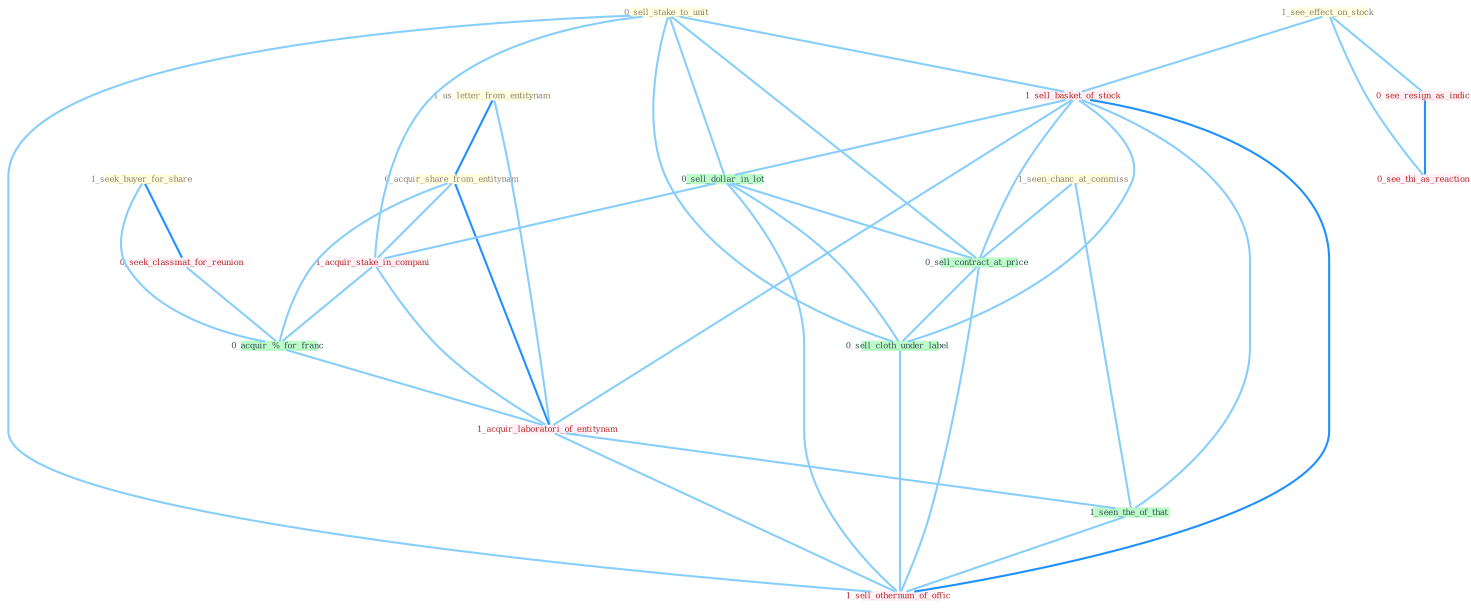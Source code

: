 Graph G{ 
    node
    [shape=polygon,style=filled,width=.5,height=.06,color="#BDFCC9",fixedsize=true,fontsize=4,
    fontcolor="#2f4f4f"];
    {node
    [color="#ffffe0", fontcolor="#8b7d6b"] "1_seek_buyer_for_share " "1_us_letter_from_entitynam " "1_seen_chanc_at_commiss " "0_sell_stake_to_unit " "0_acquir_share_from_entitynam " "1_see_effect_on_stock "}
{node [color="#fff0f5", fontcolor="#b22222"] "0_seek_classmat_for_reunion " "1_sell_basket_of_stock " "0_see_resign_as_indic " "1_acquir_stake_in_compani " "1_acquir_laboratori_of_entitynam " "1_sell_othernum_of_offic " "0_see_thi_as_reaction "}
edge [color="#B0E2FF"];

	"1_seek_buyer_for_share " -- "0_seek_classmat_for_reunion " [w="2", color="#1e90ff" , len=0.8];
	"1_seek_buyer_for_share " -- "0_acquir_%_for_franc " [w="1", color="#87cefa" ];
	"1_us_letter_from_entitynam " -- "0_acquir_share_from_entitynam " [w="2", color="#1e90ff" , len=0.8];
	"1_us_letter_from_entitynam " -- "1_acquir_laboratori_of_entitynam " [w="1", color="#87cefa" ];
	"1_seen_chanc_at_commiss " -- "0_sell_contract_at_price " [w="1", color="#87cefa" ];
	"1_seen_chanc_at_commiss " -- "1_seen_the_of_that " [w="1", color="#87cefa" ];
	"0_sell_stake_to_unit " -- "1_sell_basket_of_stock " [w="1", color="#87cefa" ];
	"0_sell_stake_to_unit " -- "0_sell_dollar_in_lot " [w="1", color="#87cefa" ];
	"0_sell_stake_to_unit " -- "1_acquir_stake_in_compani " [w="1", color="#87cefa" ];
	"0_sell_stake_to_unit " -- "0_sell_contract_at_price " [w="1", color="#87cefa" ];
	"0_sell_stake_to_unit " -- "0_sell_cloth_under_label " [w="1", color="#87cefa" ];
	"0_sell_stake_to_unit " -- "1_sell_othernum_of_offic " [w="1", color="#87cefa" ];
	"0_acquir_share_from_entitynam " -- "1_acquir_stake_in_compani " [w="1", color="#87cefa" ];
	"0_acquir_share_from_entitynam " -- "0_acquir_%_for_franc " [w="1", color="#87cefa" ];
	"0_acquir_share_from_entitynam " -- "1_acquir_laboratori_of_entitynam " [w="2", color="#1e90ff" , len=0.8];
	"1_see_effect_on_stock " -- "1_sell_basket_of_stock " [w="1", color="#87cefa" ];
	"1_see_effect_on_stock " -- "0_see_resign_as_indic " [w="1", color="#87cefa" ];
	"1_see_effect_on_stock " -- "0_see_thi_as_reaction " [w="1", color="#87cefa" ];
	"0_seek_classmat_for_reunion " -- "0_acquir_%_for_franc " [w="1", color="#87cefa" ];
	"1_sell_basket_of_stock " -- "0_sell_dollar_in_lot " [w="1", color="#87cefa" ];
	"1_sell_basket_of_stock " -- "0_sell_contract_at_price " [w="1", color="#87cefa" ];
	"1_sell_basket_of_stock " -- "1_acquir_laboratori_of_entitynam " [w="1", color="#87cefa" ];
	"1_sell_basket_of_stock " -- "0_sell_cloth_under_label " [w="1", color="#87cefa" ];
	"1_sell_basket_of_stock " -- "1_seen_the_of_that " [w="1", color="#87cefa" ];
	"1_sell_basket_of_stock " -- "1_sell_othernum_of_offic " [w="2", color="#1e90ff" , len=0.8];
	"0_sell_dollar_in_lot " -- "1_acquir_stake_in_compani " [w="1", color="#87cefa" ];
	"0_sell_dollar_in_lot " -- "0_sell_contract_at_price " [w="1", color="#87cefa" ];
	"0_sell_dollar_in_lot " -- "0_sell_cloth_under_label " [w="1", color="#87cefa" ];
	"0_sell_dollar_in_lot " -- "1_sell_othernum_of_offic " [w="1", color="#87cefa" ];
	"0_see_resign_as_indic " -- "0_see_thi_as_reaction " [w="2", color="#1e90ff" , len=0.8];
	"1_acquir_stake_in_compani " -- "0_acquir_%_for_franc " [w="1", color="#87cefa" ];
	"1_acquir_stake_in_compani " -- "1_acquir_laboratori_of_entitynam " [w="1", color="#87cefa" ];
	"0_acquir_%_for_franc " -- "1_acquir_laboratori_of_entitynam " [w="1", color="#87cefa" ];
	"0_sell_contract_at_price " -- "0_sell_cloth_under_label " [w="1", color="#87cefa" ];
	"0_sell_contract_at_price " -- "1_sell_othernum_of_offic " [w="1", color="#87cefa" ];
	"1_acquir_laboratori_of_entitynam " -- "1_seen_the_of_that " [w="1", color="#87cefa" ];
	"1_acquir_laboratori_of_entitynam " -- "1_sell_othernum_of_offic " [w="1", color="#87cefa" ];
	"0_sell_cloth_under_label " -- "1_sell_othernum_of_offic " [w="1", color="#87cefa" ];
	"1_seen_the_of_that " -- "1_sell_othernum_of_offic " [w="1", color="#87cefa" ];
}